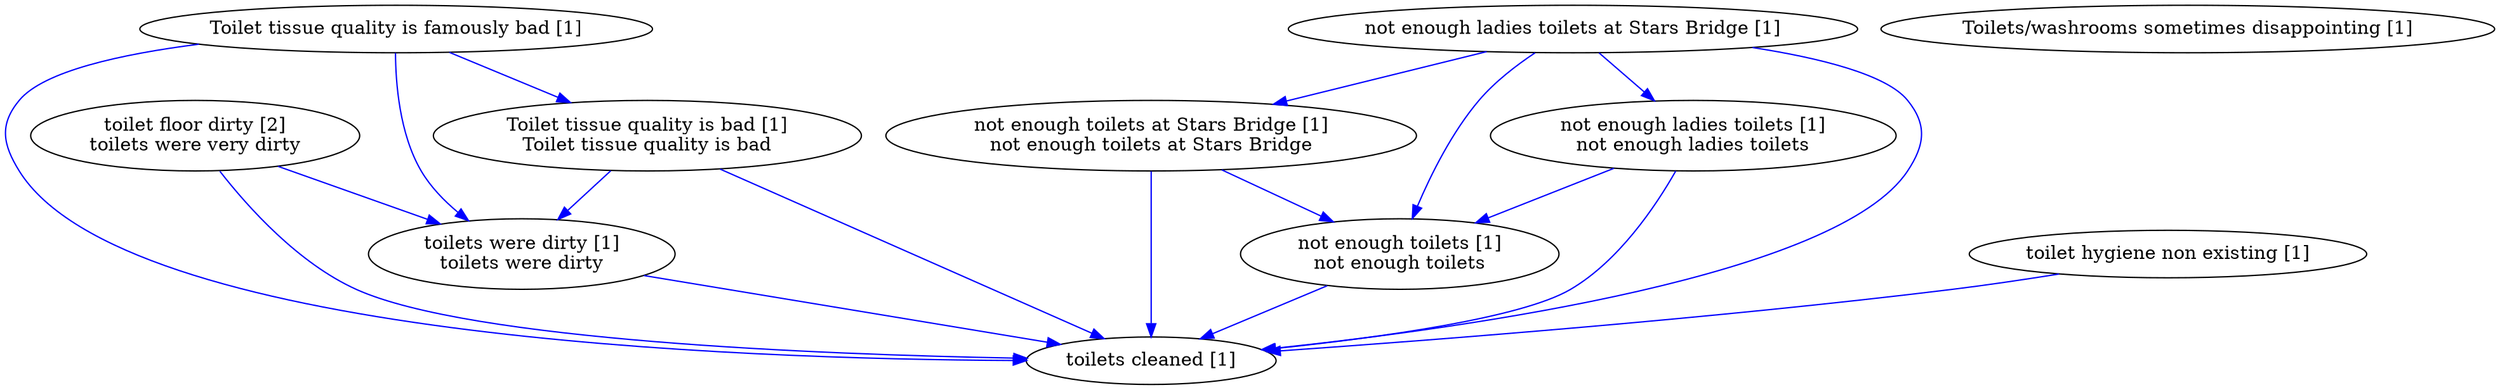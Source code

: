 digraph collapsedGraph {
"toilet floor dirty [2]\ntoilets were very dirty""Toilet tissue quality is famously bad [1]""Toilet tissue quality is bad [1]\nToilet tissue quality is bad""Toilets/washrooms sometimes disappointing [1]""not enough ladies toilets at Stars Bridge [1]""not enough toilets at Stars Bridge [1]\nnot enough toilets at Stars Bridge""not enough toilets [1]\nnot enough toilets""not enough ladies toilets [1]\nnot enough ladies toilets""toilet hygiene non existing [1]""toilets cleaned [1]""toilets were dirty [1]\ntoilets were dirty""toilet floor dirty [2]\ntoilets were very dirty" -> "toilets were dirty [1]\ntoilets were dirty" [color=blue]
"Toilet tissue quality is bad [1]\nToilet tissue quality is bad" -> "toilets cleaned [1]" [color=blue]
"toilet floor dirty [2]\ntoilets were very dirty" -> "toilets cleaned [1]" [color=blue]
"not enough toilets [1]\nnot enough toilets" -> "toilets cleaned [1]" [color=blue]
"not enough toilets at Stars Bridge [1]\nnot enough toilets at Stars Bridge" -> "toilets cleaned [1]" [color=blue]
"Toilet tissue quality is famously bad [1]" -> "toilets cleaned [1]" [color=blue]
"Toilet tissue quality is bad [1]\nToilet tissue quality is bad" -> "toilets were dirty [1]\ntoilets were dirty" [color=blue]
"toilets were dirty [1]\ntoilets were dirty" -> "toilets cleaned [1]" [color=blue]
"not enough ladies toilets [1]\nnot enough ladies toilets" -> "toilets cleaned [1]" [color=blue]
"Toilet tissue quality is famously bad [1]" -> "toilets were dirty [1]\ntoilets were dirty" [color=blue]
"not enough ladies toilets at Stars Bridge [1]" -> "toilets cleaned [1]" [color=blue]
"toilet hygiene non existing [1]" -> "toilets cleaned [1]" [color=blue]
"Toilet tissue quality is famously bad [1]" -> "Toilet tissue quality is bad [1]\nToilet tissue quality is bad" [color=blue]
"not enough ladies toilets at Stars Bridge [1]" -> "not enough toilets at Stars Bridge [1]\nnot enough toilets at Stars Bridge" [color=blue]
"not enough toilets at Stars Bridge [1]\nnot enough toilets at Stars Bridge" -> "not enough toilets [1]\nnot enough toilets" [color=blue]
"not enough ladies toilets at Stars Bridge [1]" -> "not enough ladies toilets [1]\nnot enough ladies toilets" [color=blue]
"not enough ladies toilets [1]\nnot enough ladies toilets" -> "not enough toilets [1]\nnot enough toilets" [color=blue]
"not enough ladies toilets at Stars Bridge [1]" -> "not enough toilets [1]\nnot enough toilets" [color=blue]
}